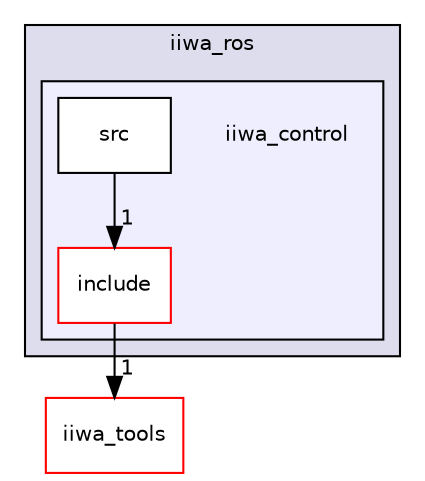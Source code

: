 digraph "/home/lmunier/Documents/robetarme/robetarme-deliverables-wp5/src/iiwa_ros/iiwa_control" {
  compound=true
  node [ fontsize="10", fontname="Helvetica"];
  edge [ labelfontsize="10", labelfontname="Helvetica"];
  subgraph clusterdir_69e928a0ea828c5e87a9d7882b30aa73 {
    graph [ bgcolor="#ddddee", pencolor="black", label="iiwa_ros" fontname="Helvetica", fontsize="10", URL="dir_69e928a0ea828c5e87a9d7882b30aa73.html"]
  subgraph clusterdir_06f5ef93f01eda3d11e1afbe208b4145 {
    graph [ bgcolor="#eeeeff", pencolor="black", label="" URL="dir_06f5ef93f01eda3d11e1afbe208b4145.html"];
    dir_06f5ef93f01eda3d11e1afbe208b4145 [shape=plaintext label="iiwa_control"];
    dir_67ffad700891a9b54ce3cc6478e168b6 [shape=box label="include" color="red" fillcolor="white" style="filled" URL="dir_67ffad700891a9b54ce3cc6478e168b6.html"];
    dir_9269b3340bb98655d3341df21dd7b9d2 [shape=box label="src" color="black" fillcolor="white" style="filled" URL="dir_9269b3340bb98655d3341df21dd7b9d2.html"];
  }
  }
  dir_e789eb4300345b263128670793af9cac [shape=box label="iiwa_tools" fillcolor="white" style="filled" color="red" URL="dir_e789eb4300345b263128670793af9cac.html"];
  dir_9269b3340bb98655d3341df21dd7b9d2->dir_67ffad700891a9b54ce3cc6478e168b6 [headlabel="1", labeldistance=1.5 headhref="dir_000023_000021.html"];
  dir_67ffad700891a9b54ce3cc6478e168b6->dir_e789eb4300345b263128670793af9cac [headlabel="1", labeldistance=1.5 headhref="dir_000021_000033.html"];
}
